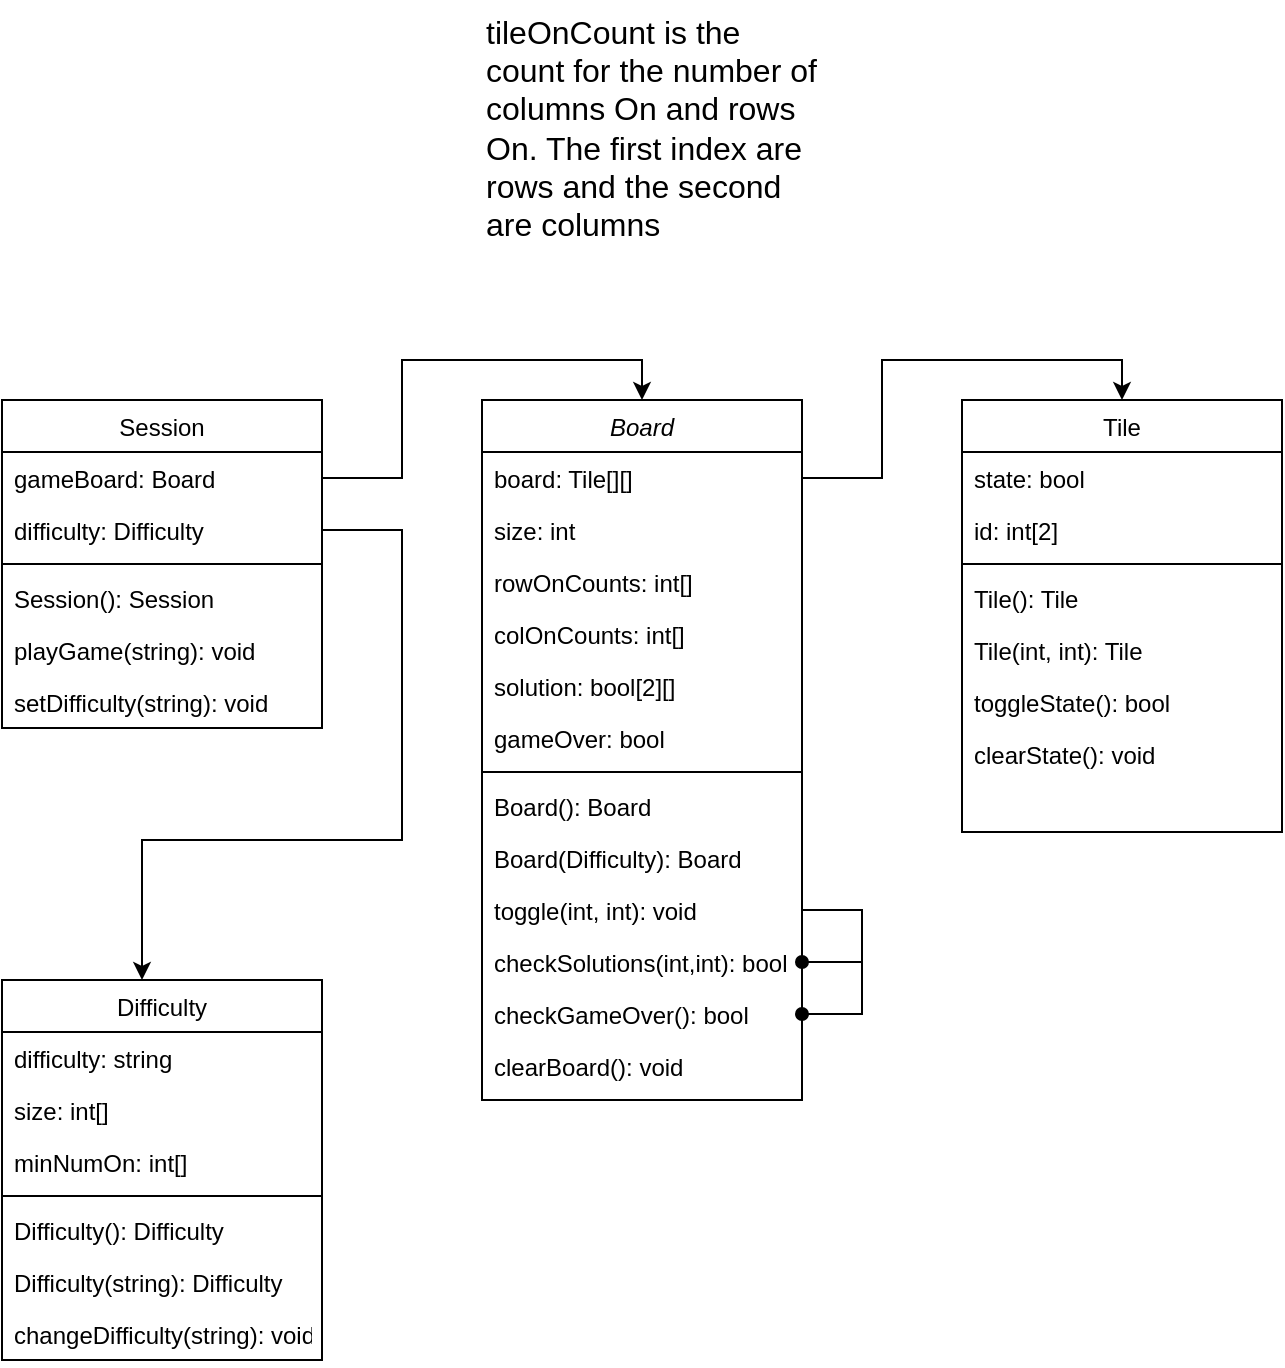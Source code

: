 <mxfile version="15.8.3" type="github" pages="2">
  <diagram id="C5RBs43oDa-KdzZeNtuy" name="Data Schema">
    <mxGraphModel dx="1038" dy="947" grid="1" gridSize="10" guides="1" tooltips="1" connect="1" arrows="1" fold="1" page="0" pageScale="1" pageWidth="827" pageHeight="1169" math="0" shadow="0">
      <root>
        <mxCell id="WIyWlLk6GJQsqaUBKTNV-0" />
        <mxCell id="WIyWlLk6GJQsqaUBKTNV-1" parent="WIyWlLk6GJQsqaUBKTNV-0" />
        <mxCell id="zkfFHV4jXpPFQw0GAbJ--0" value="Board" style="swimlane;fontStyle=2;align=center;verticalAlign=top;childLayout=stackLayout;horizontal=1;startSize=26;horizontalStack=0;resizeParent=1;resizeLast=0;collapsible=1;marginBottom=0;rounded=0;shadow=0;strokeWidth=1;" parent="WIyWlLk6GJQsqaUBKTNV-1" vertex="1">
          <mxGeometry x="240" y="60" width="160" height="350" as="geometry">
            <mxRectangle x="230" y="140" width="160" height="26" as="alternateBounds" />
          </mxGeometry>
        </mxCell>
        <mxCell id="zkfFHV4jXpPFQw0GAbJ--1" value="board: Tile[][]" style="text;align=left;verticalAlign=top;spacingLeft=4;spacingRight=4;overflow=hidden;rotatable=0;points=[[0,0.5],[1,0.5]];portConstraint=eastwest;" parent="zkfFHV4jXpPFQw0GAbJ--0" vertex="1">
          <mxGeometry y="26" width="160" height="26" as="geometry" />
        </mxCell>
        <mxCell id="zkfFHV4jXpPFQw0GAbJ--2" value="size: int" style="text;align=left;verticalAlign=top;spacingLeft=4;spacingRight=4;overflow=hidden;rotatable=0;points=[[0,0.5],[1,0.5]];portConstraint=eastwest;rounded=0;shadow=0;html=0;" parent="zkfFHV4jXpPFQw0GAbJ--0" vertex="1">
          <mxGeometry y="52" width="160" height="26" as="geometry" />
        </mxCell>
        <mxCell id="mDX7WleSQreVxDRpMzUV-10" value="rowOnCounts: int[]" style="text;align=left;verticalAlign=top;spacingLeft=4;spacingRight=4;overflow=hidden;rotatable=0;points=[[0,0.5],[1,0.5]];portConstraint=eastwest;rounded=0;shadow=0;html=0;" parent="zkfFHV4jXpPFQw0GAbJ--0" vertex="1">
          <mxGeometry y="78" width="160" height="26" as="geometry" />
        </mxCell>
        <mxCell id="zkfFHV4jXpPFQw0GAbJ--3" value="colOnCounts: int[]" style="text;align=left;verticalAlign=top;spacingLeft=4;spacingRight=4;overflow=hidden;rotatable=0;points=[[0,0.5],[1,0.5]];portConstraint=eastwest;rounded=0;shadow=0;html=0;" parent="zkfFHV4jXpPFQw0GAbJ--0" vertex="1">
          <mxGeometry y="104" width="160" height="26" as="geometry" />
        </mxCell>
        <mxCell id="mDX7WleSQreVxDRpMzUV-3" value="solution: bool[2][]" style="text;align=left;verticalAlign=top;spacingLeft=4;spacingRight=4;overflow=hidden;rotatable=0;points=[[0,0.5],[1,0.5]];portConstraint=eastwest;rounded=0;shadow=0;html=0;" parent="zkfFHV4jXpPFQw0GAbJ--0" vertex="1">
          <mxGeometry y="130" width="160" height="26" as="geometry" />
        </mxCell>
        <mxCell id="mDX7WleSQreVxDRpMzUV-7" value="gameOver: bool" style="text;align=left;verticalAlign=top;spacingLeft=4;spacingRight=4;overflow=hidden;rotatable=0;points=[[0,0.5],[1,0.5]];portConstraint=eastwest;rounded=0;shadow=0;html=0;" parent="zkfFHV4jXpPFQw0GAbJ--0" vertex="1">
          <mxGeometry y="156" width="160" height="26" as="geometry" />
        </mxCell>
        <mxCell id="zkfFHV4jXpPFQw0GAbJ--4" value="" style="line;html=1;strokeWidth=1;align=left;verticalAlign=middle;spacingTop=-1;spacingLeft=3;spacingRight=3;rotatable=0;labelPosition=right;points=[];portConstraint=eastwest;" parent="zkfFHV4jXpPFQw0GAbJ--0" vertex="1">
          <mxGeometry y="182" width="160" height="8" as="geometry" />
        </mxCell>
        <mxCell id="mDX7WleSQreVxDRpMzUV-26" value="Board(): Board" style="text;align=left;verticalAlign=top;spacingLeft=4;spacingRight=4;overflow=hidden;rotatable=0;points=[[0,0.5],[1,0.5]];portConstraint=eastwest;" parent="zkfFHV4jXpPFQw0GAbJ--0" vertex="1">
          <mxGeometry y="190" width="160" height="26" as="geometry" />
        </mxCell>
        <mxCell id="mDX7WleSQreVxDRpMzUV-23" value="Board(Difficulty): Board" style="text;align=left;verticalAlign=top;spacingLeft=4;spacingRight=4;overflow=hidden;rotatable=0;points=[[0,0.5],[1,0.5]];portConstraint=eastwest;" parent="zkfFHV4jXpPFQw0GAbJ--0" vertex="1">
          <mxGeometry y="216" width="160" height="26" as="geometry" />
        </mxCell>
        <mxCell id="mDX7WleSQreVxDRpMzUV-30" style="edgeStyle=orthogonalEdgeStyle;rounded=0;orthogonalLoop=1;jettySize=auto;html=1;exitX=1;exitY=0.5;exitDx=0;exitDy=0;entryX=1;entryY=0.5;entryDx=0;entryDy=0;fontSize=16;endArrow=oval;endFill=1;" parent="zkfFHV4jXpPFQw0GAbJ--0" source="mDX7WleSQreVxDRpMzUV-8" target="zkfFHV4jXpPFQw0GAbJ--5" edge="1">
          <mxGeometry relative="1" as="geometry">
            <Array as="points">
              <mxPoint x="190" y="255" />
              <mxPoint x="190" y="281" />
            </Array>
          </mxGeometry>
        </mxCell>
        <mxCell id="mDX7WleSQreVxDRpMzUV-32" style="edgeStyle=orthogonalEdgeStyle;rounded=0;orthogonalLoop=1;jettySize=auto;html=1;exitX=1;exitY=0.5;exitDx=0;exitDy=0;entryX=1;entryY=0.5;entryDx=0;entryDy=0;fontSize=16;endArrow=oval;endFill=1;" parent="zkfFHV4jXpPFQw0GAbJ--0" source="mDX7WleSQreVxDRpMzUV-8" target="mDX7WleSQreVxDRpMzUV-6" edge="1">
          <mxGeometry relative="1" as="geometry">
            <Array as="points">
              <mxPoint x="190" y="255" />
              <mxPoint x="190" y="307" />
            </Array>
          </mxGeometry>
        </mxCell>
        <mxCell id="mDX7WleSQreVxDRpMzUV-8" value="toggle(int, int): void" style="text;align=left;verticalAlign=top;spacingLeft=4;spacingRight=4;overflow=hidden;rotatable=0;points=[[0,0.5],[1,0.5]];portConstraint=eastwest;" parent="zkfFHV4jXpPFQw0GAbJ--0" vertex="1">
          <mxGeometry y="242" width="160" height="26" as="geometry" />
        </mxCell>
        <mxCell id="zkfFHV4jXpPFQw0GAbJ--5" value="checkSolutions(int,int): bool" style="text;align=left;verticalAlign=top;spacingLeft=4;spacingRight=4;overflow=hidden;rotatable=0;points=[[0,0.5],[1,0.5]];portConstraint=eastwest;" parent="zkfFHV4jXpPFQw0GAbJ--0" vertex="1">
          <mxGeometry y="268" width="160" height="26" as="geometry" />
        </mxCell>
        <mxCell id="mDX7WleSQreVxDRpMzUV-6" value="checkGameOver(): bool" style="text;align=left;verticalAlign=top;spacingLeft=4;spacingRight=4;overflow=hidden;rotatable=0;points=[[0,0.5],[1,0.5]];portConstraint=eastwest;" parent="zkfFHV4jXpPFQw0GAbJ--0" vertex="1">
          <mxGeometry y="294" width="160" height="26" as="geometry" />
        </mxCell>
        <mxCell id="mDX7WleSQreVxDRpMzUV-11" value="clearBoard(): void" style="text;align=left;verticalAlign=top;spacingLeft=4;spacingRight=4;overflow=hidden;rotatable=0;points=[[0,0.5],[1,0.5]];portConstraint=eastwest;" parent="zkfFHV4jXpPFQw0GAbJ--0" vertex="1">
          <mxGeometry y="320" width="160" height="26" as="geometry" />
        </mxCell>
        <mxCell id="zkfFHV4jXpPFQw0GAbJ--6" value="Session" style="swimlane;fontStyle=0;align=center;verticalAlign=top;childLayout=stackLayout;horizontal=1;startSize=26;horizontalStack=0;resizeParent=1;resizeLast=0;collapsible=1;marginBottom=0;rounded=0;shadow=0;strokeWidth=1;" parent="WIyWlLk6GJQsqaUBKTNV-1" vertex="1">
          <mxGeometry y="60" width="160" height="164" as="geometry">
            <mxRectangle x="130" y="380" width="160" height="26" as="alternateBounds" />
          </mxGeometry>
        </mxCell>
        <mxCell id="zkfFHV4jXpPFQw0GAbJ--7" value="gameBoard: Board" style="text;align=left;verticalAlign=top;spacingLeft=4;spacingRight=4;overflow=hidden;rotatable=0;points=[[0,0.5],[1,0.5]];portConstraint=eastwest;" parent="zkfFHV4jXpPFQw0GAbJ--6" vertex="1">
          <mxGeometry y="26" width="160" height="26" as="geometry" />
        </mxCell>
        <mxCell id="zkfFHV4jXpPFQw0GAbJ--8" value="difficulty: Difficulty" style="text;align=left;verticalAlign=top;spacingLeft=4;spacingRight=4;overflow=hidden;rotatable=0;points=[[0,0.5],[1,0.5]];portConstraint=eastwest;rounded=0;shadow=0;html=0;" parent="zkfFHV4jXpPFQw0GAbJ--6" vertex="1">
          <mxGeometry y="52" width="160" height="26" as="geometry" />
        </mxCell>
        <mxCell id="zkfFHV4jXpPFQw0GAbJ--9" value="" style="line;html=1;strokeWidth=1;align=left;verticalAlign=middle;spacingTop=-1;spacingLeft=3;spacingRight=3;rotatable=0;labelPosition=right;points=[];portConstraint=eastwest;" parent="zkfFHV4jXpPFQw0GAbJ--6" vertex="1">
          <mxGeometry y="78" width="160" height="8" as="geometry" />
        </mxCell>
        <mxCell id="mDX7WleSQreVxDRpMzUV-25" value="Session(): Session" style="text;align=left;verticalAlign=top;spacingLeft=4;spacingRight=4;overflow=hidden;rotatable=0;points=[[0,0.5],[1,0.5]];portConstraint=eastwest;fontStyle=0" parent="zkfFHV4jXpPFQw0GAbJ--6" vertex="1">
          <mxGeometry y="86" width="160" height="26" as="geometry" />
        </mxCell>
        <mxCell id="zkfFHV4jXpPFQw0GAbJ--10" value="playGame(string): void" style="text;align=left;verticalAlign=top;spacingLeft=4;spacingRight=4;overflow=hidden;rotatable=0;points=[[0,0.5],[1,0.5]];portConstraint=eastwest;fontStyle=0" parent="zkfFHV4jXpPFQw0GAbJ--6" vertex="1">
          <mxGeometry y="112" width="160" height="26" as="geometry" />
        </mxCell>
        <mxCell id="mDX7WleSQreVxDRpMzUV-21" value="setDifficulty(string): void" style="text;align=left;verticalAlign=top;spacingLeft=4;spacingRight=4;overflow=hidden;rotatable=0;points=[[0,0.5],[1,0.5]];portConstraint=eastwest;fontStyle=0" parent="zkfFHV4jXpPFQw0GAbJ--6" vertex="1">
          <mxGeometry y="138" width="160" height="26" as="geometry" />
        </mxCell>
        <mxCell id="zkfFHV4jXpPFQw0GAbJ--13" value="Difficulty" style="swimlane;fontStyle=0;align=center;verticalAlign=top;childLayout=stackLayout;horizontal=1;startSize=26;horizontalStack=0;resizeParent=1;resizeLast=0;collapsible=1;marginBottom=0;rounded=0;shadow=0;strokeWidth=1;" parent="WIyWlLk6GJQsqaUBKTNV-1" vertex="1">
          <mxGeometry y="350" width="160" height="190" as="geometry">
            <mxRectangle x="340" y="380" width="170" height="26" as="alternateBounds" />
          </mxGeometry>
        </mxCell>
        <mxCell id="zkfFHV4jXpPFQw0GAbJ--14" value="difficulty: string" style="text;align=left;verticalAlign=top;spacingLeft=4;spacingRight=4;overflow=hidden;rotatable=0;points=[[0,0.5],[1,0.5]];portConstraint=eastwest;" parent="zkfFHV4jXpPFQw0GAbJ--13" vertex="1">
          <mxGeometry y="26" width="160" height="26" as="geometry" />
        </mxCell>
        <mxCell id="mDX7WleSQreVxDRpMzUV-17" value="size: int[]" style="text;align=left;verticalAlign=top;spacingLeft=4;spacingRight=4;overflow=hidden;rotatable=0;points=[[0,0.5],[1,0.5]];portConstraint=eastwest;" parent="zkfFHV4jXpPFQw0GAbJ--13" vertex="1">
          <mxGeometry y="52" width="160" height="26" as="geometry" />
        </mxCell>
        <mxCell id="mDX7WleSQreVxDRpMzUV-20" value="minNumOn: int[]" style="text;align=left;verticalAlign=top;spacingLeft=4;spacingRight=4;overflow=hidden;rotatable=0;points=[[0,0.5],[1,0.5]];portConstraint=eastwest;" parent="zkfFHV4jXpPFQw0GAbJ--13" vertex="1">
          <mxGeometry y="78" width="160" height="26" as="geometry" />
        </mxCell>
        <mxCell id="zkfFHV4jXpPFQw0GAbJ--15" value="" style="line;html=1;strokeWidth=1;align=left;verticalAlign=middle;spacingTop=-1;spacingLeft=3;spacingRight=3;rotatable=0;labelPosition=right;points=[];portConstraint=eastwest;" parent="zkfFHV4jXpPFQw0GAbJ--13" vertex="1">
          <mxGeometry y="104" width="160" height="8" as="geometry" />
        </mxCell>
        <mxCell id="mDX7WleSQreVxDRpMzUV-29" value="Difficulty(): Difficulty" style="text;align=left;verticalAlign=top;spacingLeft=4;spacingRight=4;overflow=hidden;rotatable=0;points=[[0,0.5],[1,0.5]];portConstraint=eastwest;" parent="zkfFHV4jXpPFQw0GAbJ--13" vertex="1">
          <mxGeometry y="112" width="160" height="26" as="geometry" />
        </mxCell>
        <mxCell id="mDX7WleSQreVxDRpMzUV-28" value="Difficulty(string): Difficulty" style="text;align=left;verticalAlign=top;spacingLeft=4;spacingRight=4;overflow=hidden;rotatable=0;points=[[0,0.5],[1,0.5]];portConstraint=eastwest;" parent="zkfFHV4jXpPFQw0GAbJ--13" vertex="1">
          <mxGeometry y="138" width="160" height="26" as="geometry" />
        </mxCell>
        <mxCell id="mDX7WleSQreVxDRpMzUV-18" value="changeDifficulty(string): void" style="text;align=left;verticalAlign=top;spacingLeft=4;spacingRight=4;overflow=hidden;rotatable=0;points=[[0,0.5],[1,0.5]];portConstraint=eastwest;" parent="zkfFHV4jXpPFQw0GAbJ--13" vertex="1">
          <mxGeometry y="164" width="160" height="26" as="geometry" />
        </mxCell>
        <mxCell id="zkfFHV4jXpPFQw0GAbJ--17" value="Tile" style="swimlane;fontStyle=0;align=center;verticalAlign=top;childLayout=stackLayout;horizontal=1;startSize=26;horizontalStack=0;resizeParent=1;resizeLast=0;collapsible=1;marginBottom=0;rounded=0;shadow=0;strokeWidth=1;" parent="WIyWlLk6GJQsqaUBKTNV-1" vertex="1">
          <mxGeometry x="480" y="60" width="160" height="216" as="geometry">
            <mxRectangle x="550" y="140" width="160" height="26" as="alternateBounds" />
          </mxGeometry>
        </mxCell>
        <mxCell id="zkfFHV4jXpPFQw0GAbJ--19" value="state: bool" style="text;align=left;verticalAlign=top;spacingLeft=4;spacingRight=4;overflow=hidden;rotatable=0;points=[[0,0.5],[1,0.5]];portConstraint=eastwest;rounded=0;shadow=0;html=0;" parent="zkfFHV4jXpPFQw0GAbJ--17" vertex="1">
          <mxGeometry y="26" width="160" height="26" as="geometry" />
        </mxCell>
        <mxCell id="mDX7WleSQreVxDRpMzUV-4" value="id: int[2]" style="text;align=left;verticalAlign=top;spacingLeft=4;spacingRight=4;overflow=hidden;rotatable=0;points=[[0,0.5],[1,0.5]];portConstraint=eastwest;rounded=0;shadow=0;html=0;" parent="zkfFHV4jXpPFQw0GAbJ--17" vertex="1">
          <mxGeometry y="52" width="160" height="26" as="geometry" />
        </mxCell>
        <mxCell id="zkfFHV4jXpPFQw0GAbJ--23" value="" style="line;html=1;strokeWidth=1;align=left;verticalAlign=middle;spacingTop=-1;spacingLeft=3;spacingRight=3;rotatable=0;labelPosition=right;points=[];portConstraint=eastwest;" parent="zkfFHV4jXpPFQw0GAbJ--17" vertex="1">
          <mxGeometry y="78" width="160" height="8" as="geometry" />
        </mxCell>
        <mxCell id="mDX7WleSQreVxDRpMzUV-27" value="Tile(): Tile" style="text;align=left;verticalAlign=top;spacingLeft=4;spacingRight=4;overflow=hidden;rotatable=0;points=[[0,0.5],[1,0.5]];portConstraint=eastwest;" parent="zkfFHV4jXpPFQw0GAbJ--17" vertex="1">
          <mxGeometry y="86" width="160" height="26" as="geometry" />
        </mxCell>
        <mxCell id="mDX7WleSQreVxDRpMzUV-24" value="Tile(int, int): Tile" style="text;align=left;verticalAlign=top;spacingLeft=4;spacingRight=4;overflow=hidden;rotatable=0;points=[[0,0.5],[1,0.5]];portConstraint=eastwest;" parent="zkfFHV4jXpPFQw0GAbJ--17" vertex="1">
          <mxGeometry y="112" width="160" height="26" as="geometry" />
        </mxCell>
        <mxCell id="mDX7WleSQreVxDRpMzUV-12" value="toggleState(): bool" style="text;align=left;verticalAlign=top;spacingLeft=4;spacingRight=4;overflow=hidden;rotatable=0;points=[[0,0.5],[1,0.5]];portConstraint=eastwest;" parent="zkfFHV4jXpPFQw0GAbJ--17" vertex="1">
          <mxGeometry y="138" width="160" height="26" as="geometry" />
        </mxCell>
        <mxCell id="zkfFHV4jXpPFQw0GAbJ--25" value="clearState(): void" style="text;align=left;verticalAlign=top;spacingLeft=4;spacingRight=4;overflow=hidden;rotatable=0;points=[[0,0.5],[1,0.5]];portConstraint=eastwest;" parent="zkfFHV4jXpPFQw0GAbJ--17" vertex="1">
          <mxGeometry y="164" width="160" height="26" as="geometry" />
        </mxCell>
        <mxCell id="mDX7WleSQreVxDRpMzUV-2" style="edgeStyle=orthogonalEdgeStyle;rounded=0;orthogonalLoop=1;jettySize=auto;html=1;exitX=1;exitY=0.5;exitDx=0;exitDy=0;entryX=0.5;entryY=0;entryDx=0;entryDy=0;" parent="WIyWlLk6GJQsqaUBKTNV-1" source="zkfFHV4jXpPFQw0GAbJ--1" target="zkfFHV4jXpPFQw0GAbJ--17" edge="1">
          <mxGeometry relative="1" as="geometry" />
        </mxCell>
        <mxCell id="mDX7WleSQreVxDRpMzUV-5" value="tileOnCount is the count for the number of columns On and rows On. The first index are rows and the second are columns" style="text;html=1;strokeColor=none;fillColor=none;align=left;verticalAlign=top;whiteSpace=wrap;rounded=0;horizontal=1;fontSize=16;labelPosition=center;verticalLabelPosition=middle;" parent="WIyWlLk6GJQsqaUBKTNV-1" vertex="1">
          <mxGeometry x="240" y="-140" width="170" height="130" as="geometry" />
        </mxCell>
        <mxCell id="mDX7WleSQreVxDRpMzUV-15" style="edgeStyle=orthogonalEdgeStyle;rounded=0;orthogonalLoop=1;jettySize=auto;html=1;exitX=1;exitY=0.5;exitDx=0;exitDy=0;entryX=0.5;entryY=0;entryDx=0;entryDy=0;fontSize=16;" parent="WIyWlLk6GJQsqaUBKTNV-1" source="zkfFHV4jXpPFQw0GAbJ--7" target="zkfFHV4jXpPFQw0GAbJ--0" edge="1">
          <mxGeometry relative="1" as="geometry" />
        </mxCell>
        <mxCell id="mDX7WleSQreVxDRpMzUV-22" style="edgeStyle=orthogonalEdgeStyle;rounded=0;orthogonalLoop=1;jettySize=auto;html=1;exitX=1;exitY=0.5;exitDx=0;exitDy=0;fontSize=16;" parent="WIyWlLk6GJQsqaUBKTNV-1" source="zkfFHV4jXpPFQw0GAbJ--8" target="zkfFHV4jXpPFQw0GAbJ--13" edge="1">
          <mxGeometry relative="1" as="geometry">
            <Array as="points">
              <mxPoint x="200" y="125" />
              <mxPoint x="200" y="280" />
              <mxPoint x="70" y="280" />
            </Array>
          </mxGeometry>
        </mxCell>
      </root>
    </mxGraphModel>
  </diagram>
  <diagram id="yncVTW1MKbGjutL9duhf" name="UML">
    <mxGraphModel dx="3982" dy="1494" grid="1" gridSize="10" guides="1" tooltips="1" connect="1" arrows="1" fold="1" page="0" pageScale="1" pageWidth="827" pageHeight="1169" math="0" shadow="0">
      <root>
        <mxCell id="5_suyfzU6pBmrkQr_YIo-0" />
        <mxCell id="5_suyfzU6pBmrkQr_YIo-1" parent="5_suyfzU6pBmrkQr_YIo-0" />
        <mxCell id="5_suyfzU6pBmrkQr_YIo-49" style="edgeStyle=orthogonalEdgeStyle;rounded=0;orthogonalLoop=1;jettySize=auto;html=1;exitX=0.5;exitY=1;exitDx=0;exitDy=0;entryX=0.5;entryY=0;entryDx=0;entryDy=0;endArrow=diamond;endFill=1;strokeWidth=1;endSize=16;" edge="1" parent="5_suyfzU6pBmrkQr_YIo-1" source="5_suyfzU6pBmrkQr_YIo-2" target="5_suyfzU6pBmrkQr_YIo-9">
          <mxGeometry relative="1" as="geometry" />
        </mxCell>
        <mxCell id="5_suyfzU6pBmrkQr_YIo-52" value="9..36" style="edgeLabel;html=1;align=center;verticalAlign=middle;resizable=0;points=[];" vertex="1" connectable="0" parent="5_suyfzU6pBmrkQr_YIo-49">
          <mxGeometry x="-0.836" y="1" relative="1" as="geometry">
            <mxPoint x="14" as="offset" />
          </mxGeometry>
        </mxCell>
        <mxCell id="5_suyfzU6pBmrkQr_YIo-2" value="Tile" style="swimlane;fontStyle=1;align=center;verticalAlign=top;childLayout=stackLayout;horizontal=1;startSize=26;horizontalStack=0;resizeParent=1;resizeParentMax=0;resizeLast=0;collapsible=1;marginBottom=0;" vertex="1" parent="5_suyfzU6pBmrkQr_YIo-1">
          <mxGeometry x="100" y="20" width="160" height="190" as="geometry">
            <mxRectangle x="100" y="20" width="50" height="26" as="alternateBounds" />
          </mxGeometry>
        </mxCell>
        <mxCell id="5_suyfzU6pBmrkQr_YIo-3" value="- enabled: bool" style="text;strokeColor=none;fillColor=none;align=left;verticalAlign=top;spacingLeft=4;spacingRight=4;overflow=hidden;rotatable=0;points=[[0,0.5],[1,0.5]];portConstraint=eastwest;" vertex="1" parent="5_suyfzU6pBmrkQr_YIo-2">
          <mxGeometry y="26" width="160" height="26" as="geometry" />
        </mxCell>
        <mxCell id="5_suyfzU6pBmrkQr_YIo-4" value="" style="line;strokeWidth=1;fillColor=none;align=left;verticalAlign=middle;spacingTop=-1;spacingLeft=3;spacingRight=3;rotatable=0;labelPosition=right;points=[];portConstraint=eastwest;" vertex="1" parent="5_suyfzU6pBmrkQr_YIo-2">
          <mxGeometry y="52" width="160" height="8" as="geometry" />
        </mxCell>
        <mxCell id="5_suyfzU6pBmrkQr_YIo-40" value="+Tile()" style="text;strokeColor=none;fillColor=none;align=left;verticalAlign=top;spacingLeft=4;spacingRight=4;overflow=hidden;rotatable=0;points=[[0,0.5],[1,0.5]];portConstraint=eastwest;" vertex="1" parent="5_suyfzU6pBmrkQr_YIo-2">
          <mxGeometry y="60" width="160" height="26" as="geometry" />
        </mxCell>
        <mxCell id="5_suyfzU6pBmrkQr_YIo-41" value="+Tile(bool)" style="text;strokeColor=none;fillColor=none;align=left;verticalAlign=top;spacingLeft=4;spacingRight=4;overflow=hidden;rotatable=0;points=[[0,0.5],[1,0.5]];portConstraint=eastwest;" vertex="1" parent="5_suyfzU6pBmrkQr_YIo-2">
          <mxGeometry y="86" width="160" height="26" as="geometry" />
        </mxCell>
        <mxCell id="5_suyfzU6pBmrkQr_YIo-5" value="+ enabled(): bool" style="text;strokeColor=none;fillColor=none;align=left;verticalAlign=top;spacingLeft=4;spacingRight=4;overflow=hidden;rotatable=0;points=[[0,0.5],[1,0.5]];portConstraint=eastwest;" vertex="1" parent="5_suyfzU6pBmrkQr_YIo-2">
          <mxGeometry y="112" width="160" height="26" as="geometry" />
        </mxCell>
        <mxCell id="5_suyfzU6pBmrkQr_YIo-7" value="+ toggle(): bool" style="text;strokeColor=none;fillColor=none;align=left;verticalAlign=top;spacingLeft=4;spacingRight=4;overflow=hidden;rotatable=0;points=[[0,0.5],[1,0.5]];portConstraint=eastwest;" vertex="1" parent="5_suyfzU6pBmrkQr_YIo-2">
          <mxGeometry y="138" width="160" height="26" as="geometry" />
        </mxCell>
        <mxCell id="5_suyfzU6pBmrkQr_YIo-8" value="+ toString(): string" style="text;strokeColor=none;fillColor=none;align=left;verticalAlign=top;spacingLeft=4;spacingRight=4;overflow=hidden;rotatable=0;points=[[0,0.5],[1,0.5]];portConstraint=eastwest;" vertex="1" parent="5_suyfzU6pBmrkQr_YIo-2">
          <mxGeometry y="164" width="160" height="26" as="geometry" />
        </mxCell>
        <mxCell id="5_suyfzU6pBmrkQr_YIo-9" value="Gameboard" style="swimlane;fontStyle=1;align=center;verticalAlign=top;childLayout=stackLayout;horizontal=1;startSize=26;horizontalStack=0;resizeParent=1;resizeParentMax=0;resizeLast=0;collapsible=1;marginBottom=0;" vertex="1" parent="5_suyfzU6pBmrkQr_YIo-1">
          <mxGeometry x="100" y="280" width="230" height="580" as="geometry">
            <mxRectangle x="100" y="280" width="100" height="26" as="alternateBounds" />
          </mxGeometry>
        </mxCell>
        <mxCell id="5_suyfzU6pBmrkQr_YIo-10" value="- solutions: int[,]" style="text;strokeColor=none;fillColor=none;align=left;verticalAlign=top;spacingLeft=4;spacingRight=4;overflow=hidden;rotatable=0;points=[[0,0.5],[1,0.5]];portConstraint=eastwest;" vertex="1" parent="5_suyfzU6pBmrkQr_YIo-9">
          <mxGeometry y="26" width="230" height="26" as="geometry" />
        </mxCell>
        <mxCell id="5_suyfzU6pBmrkQr_YIo-13" value="- gameboard: Tile[,]" style="text;strokeColor=none;fillColor=none;align=left;verticalAlign=top;spacingLeft=4;spacingRight=4;overflow=hidden;rotatable=0;points=[[0,0.5],[1,0.5]];portConstraint=eastwest;" vertex="1" parent="5_suyfzU6pBmrkQr_YIo-9">
          <mxGeometry y="52" width="230" height="26" as="geometry" />
        </mxCell>
        <mxCell id="5_suyfzU6pBmrkQr_YIo-14" value="- solutionBoard: Tile[,]" style="text;strokeColor=none;fillColor=none;align=left;verticalAlign=top;spacingLeft=4;spacingRight=4;overflow=hidden;rotatable=0;points=[[0,0.5],[1,0.5]];portConstraint=eastwest;" vertex="1" parent="5_suyfzU6pBmrkQr_YIo-9">
          <mxGeometry y="78" width="230" height="26" as="geometry" />
        </mxCell>
        <mxCell id="5_suyfzU6pBmrkQr_YIo-15" value="- rowTileEnabledCount: List&lt;int&gt;" style="text;strokeColor=none;fillColor=none;align=left;verticalAlign=top;spacingLeft=4;spacingRight=4;overflow=hidden;rotatable=0;points=[[0,0.5],[1,0.5]];portConstraint=eastwest;" vertex="1" parent="5_suyfzU6pBmrkQr_YIo-9">
          <mxGeometry y="104" width="230" height="26" as="geometry" />
        </mxCell>
        <mxCell id="5_suyfzU6pBmrkQr_YIo-16" value="- colTileEnabledCount: List&lt;int&gt;" style="text;strokeColor=none;fillColor=none;align=left;verticalAlign=top;spacingLeft=4;spacingRight=4;overflow=hidden;rotatable=0;points=[[0,0.5],[1,0.5]];portConstraint=eastwest;" vertex="1" parent="5_suyfzU6pBmrkQr_YIo-9">
          <mxGeometry y="130" width="230" height="26" as="geometry" />
        </mxCell>
        <mxCell id="5_suyfzU6pBmrkQr_YIo-17" value="- currDifficulty: Difficulty" style="text;strokeColor=none;fillColor=none;align=left;verticalAlign=top;spacingLeft=4;spacingRight=4;overflow=hidden;rotatable=0;points=[[0,0.5],[1,0.5]];portConstraint=eastwest;" vertex="1" parent="5_suyfzU6pBmrkQr_YIo-9">
          <mxGeometry y="156" width="230" height="26" as="geometry" />
        </mxCell>
        <mxCell id="5_suyfzU6pBmrkQr_YIo-11" value="" style="line;strokeWidth=1;fillColor=none;align=left;verticalAlign=middle;spacingTop=-1;spacingLeft=3;spacingRight=3;rotatable=0;labelPosition=right;points=[];portConstraint=eastwest;" vertex="1" parent="5_suyfzU6pBmrkQr_YIo-9">
          <mxGeometry y="182" width="230" height="8" as="geometry" />
        </mxCell>
        <mxCell id="5_suyfzU6pBmrkQr_YIo-42" value="+ gameboard()" style="text;strokeColor=none;fillColor=none;align=left;verticalAlign=top;spacingLeft=4;spacingRight=4;overflow=hidden;rotatable=0;points=[[0,0.5],[1,0.5]];portConstraint=eastwest;" vertex="1" parent="5_suyfzU6pBmrkQr_YIo-9">
          <mxGeometry y="190" width="230" height="26" as="geometry" />
        </mxCell>
        <mxCell id="5_suyfzU6pBmrkQr_YIo-43" value="+ gameboard(Difficulty)" style="text;strokeColor=none;fillColor=none;align=left;verticalAlign=top;spacingLeft=4;spacingRight=4;overflow=hidden;rotatable=0;points=[[0,0.5],[1,0.5]];portConstraint=eastwest;" vertex="1" parent="5_suyfzU6pBmrkQr_YIo-9">
          <mxGeometry y="216" width="230" height="26" as="geometry" />
        </mxCell>
        <mxCell id="5_suyfzU6pBmrkQr_YIo-12" value="+ size(): int" style="text;strokeColor=none;fillColor=none;align=left;verticalAlign=top;spacingLeft=4;spacingRight=4;overflow=hidden;rotatable=0;points=[[0,0.5],[1,0.5]];portConstraint=eastwest;" vertex="1" parent="5_suyfzU6pBmrkQr_YIo-9">
          <mxGeometry y="242" width="230" height="26" as="geometry" />
        </mxCell>
        <mxCell id="5_suyfzU6pBmrkQr_YIo-18" value="+ clearBoard()" style="text;strokeColor=none;fillColor=none;align=left;verticalAlign=top;spacingLeft=4;spacingRight=4;overflow=hidden;rotatable=0;points=[[0,0.5],[1,0.5]];portConstraint=eastwest;" vertex="1" parent="5_suyfzU6pBmrkQr_YIo-9">
          <mxGeometry y="268" width="230" height="26" as="geometry" />
        </mxCell>
        <mxCell id="5_suyfzU6pBmrkQr_YIo-19" value="+ checkSolution(): bool" style="text;strokeColor=none;fillColor=none;align=left;verticalAlign=top;spacingLeft=4;spacingRight=4;overflow=hidden;rotatable=0;points=[[0,0.5],[1,0.5]];portConstraint=eastwest;" vertex="1" parent="5_suyfzU6pBmrkQr_YIo-9">
          <mxGeometry y="294" width="230" height="26" as="geometry" />
        </mxCell>
        <mxCell id="5_suyfzU6pBmrkQr_YIo-20" value="+ createBoard(): Tile[,]" style="text;strokeColor=none;fillColor=none;align=left;verticalAlign=top;spacingLeft=4;spacingRight=4;overflow=hidden;rotatable=0;points=[[0,0.5],[1,0.5]];portConstraint=eastwest;" vertex="1" parent="5_suyfzU6pBmrkQr_YIo-9">
          <mxGeometry y="320" width="230" height="26" as="geometry" />
        </mxCell>
        <mxCell id="5_suyfzU6pBmrkQr_YIo-21" value="+ generateSolution()" style="text;strokeColor=none;fillColor=none;align=left;verticalAlign=top;spacingLeft=4;spacingRight=4;overflow=hidden;rotatable=0;points=[[0,0.5],[1,0.5]];portConstraint=eastwest;" vertex="1" parent="5_suyfzU6pBmrkQr_YIo-9">
          <mxGeometry y="346" width="230" height="26" as="geometry" />
        </mxCell>
        <mxCell id="5_suyfzU6pBmrkQr_YIo-22" value="+ printSolution()" style="text;strokeColor=none;fillColor=none;align=left;verticalAlign=top;spacingLeft=4;spacingRight=4;overflow=hidden;rotatable=0;points=[[0,0.5],[1,0.5]];portConstraint=eastwest;" vertex="1" parent="5_suyfzU6pBmrkQr_YIo-9">
          <mxGeometry y="372" width="230" height="26" as="geometry" />
        </mxCell>
        <mxCell id="5_suyfzU6pBmrkQr_YIo-23" value="+ toggle(Tile)" style="text;strokeColor=none;fillColor=none;align=left;verticalAlign=top;spacingLeft=4;spacingRight=4;overflow=hidden;rotatable=0;points=[[0,0.5],[1,0.5]];portConstraint=eastwest;" vertex="1" parent="5_suyfzU6pBmrkQr_YIo-9">
          <mxGeometry y="398" width="230" height="26" as="geometry" />
        </mxCell>
        <mxCell id="5_suyfzU6pBmrkQr_YIo-24" value="- checkColSolution(): bool" style="text;strokeColor=none;fillColor=none;align=left;verticalAlign=top;spacingLeft=4;spacingRight=4;overflow=hidden;rotatable=0;points=[[0,0.5],[1,0.5]];portConstraint=eastwest;" vertex="1" parent="5_suyfzU6pBmrkQr_YIo-9">
          <mxGeometry y="424" width="230" height="26" as="geometry" />
        </mxCell>
        <mxCell id="5_suyfzU6pBmrkQr_YIo-25" value="- checkRowSolution(): bool" style="text;strokeColor=none;fillColor=none;align=left;verticalAlign=top;spacingLeft=4;spacingRight=4;overflow=hidden;rotatable=0;points=[[0,0.5],[1,0.5]];portConstraint=eastwest;" vertex="1" parent="5_suyfzU6pBmrkQr_YIo-9">
          <mxGeometry y="450" width="230" height="26" as="geometry" />
        </mxCell>
        <mxCell id="5_suyfzU6pBmrkQr_YIo-26" value="- computeColEnabledCount()" style="text;strokeColor=none;fillColor=none;align=left;verticalAlign=top;spacingLeft=4;spacingRight=4;overflow=hidden;rotatable=0;points=[[0,0.5],[1,0.5]];portConstraint=eastwest;" vertex="1" parent="5_suyfzU6pBmrkQr_YIo-9">
          <mxGeometry y="476" width="230" height="26" as="geometry" />
        </mxCell>
        <mxCell id="5_suyfzU6pBmrkQr_YIo-27" value="- computeRowEnabledCount()" style="text;strokeColor=none;fillColor=none;align=left;verticalAlign=top;spacingLeft=4;spacingRight=4;overflow=hidden;rotatable=0;points=[[0,0.5],[1,0.5]];portConstraint=eastwest;" vertex="1" parent="5_suyfzU6pBmrkQr_YIo-9">
          <mxGeometry y="502" width="230" height="26" as="geometry" />
        </mxCell>
        <mxCell id="5_suyfzU6pBmrkQr_YIo-28" value="- computeEnabledCounts()" style="text;strokeColor=none;fillColor=none;align=left;verticalAlign=top;spacingLeft=4;spacingRight=4;overflow=hidden;rotatable=0;points=[[0,0.5],[1,0.5]];portConstraint=eastwest;" vertex="1" parent="5_suyfzU6pBmrkQr_YIo-9">
          <mxGeometry y="528" width="230" height="26" as="geometry" />
        </mxCell>
        <mxCell id="5_suyfzU6pBmrkQr_YIo-29" value="- enableSolutionTileRows()" style="text;strokeColor=none;fillColor=none;align=left;verticalAlign=top;spacingLeft=4;spacingRight=4;overflow=hidden;rotatable=0;points=[[0,0.5],[1,0.5]];portConstraint=eastwest;" vertex="1" parent="5_suyfzU6pBmrkQr_YIo-9">
          <mxGeometry y="554" width="230" height="26" as="geometry" />
        </mxCell>
        <mxCell id="5_suyfzU6pBmrkQr_YIo-50" style="edgeStyle=orthogonalEdgeStyle;rounded=0;orthogonalLoop=1;jettySize=auto;html=1;exitX=0;exitY=0.5;exitDx=0;exitDy=0;endArrow=diamond;endFill=1;endSize=16;strokeWidth=1;" edge="1" parent="5_suyfzU6pBmrkQr_YIo-1" source="5_suyfzU6pBmrkQr_YIo-30" target="5_suyfzU6pBmrkQr_YIo-9">
          <mxGeometry relative="1" as="geometry" />
        </mxCell>
        <mxCell id="5_suyfzU6pBmrkQr_YIo-54" value="1" style="edgeLabel;html=1;align=center;verticalAlign=middle;resizable=0;points=[];" vertex="1" connectable="0" parent="5_suyfzU6pBmrkQr_YIo-50">
          <mxGeometry x="-0.65" y="-3" relative="1" as="geometry">
            <mxPoint x="38" y="-10" as="offset" />
          </mxGeometry>
        </mxCell>
        <mxCell id="5_suyfzU6pBmrkQr_YIo-55" value="hasA" style="edgeLabel;html=1;align=center;verticalAlign=middle;resizable=0;points=[];" vertex="1" connectable="0" parent="5_suyfzU6pBmrkQr_YIo-50">
          <mxGeometry x="-0.207" y="-3" relative="1" as="geometry">
            <mxPoint x="-4" y="-10" as="offset" />
          </mxGeometry>
        </mxCell>
        <mxCell id="5_suyfzU6pBmrkQr_YIo-30" value="Difficulty" style="swimlane;fontStyle=1;align=center;verticalAlign=top;childLayout=stackLayout;horizontal=1;startSize=26;horizontalStack=0;resizeParent=1;resizeParentMax=0;resizeLast=0;collapsible=1;marginBottom=0;" vertex="1" parent="5_suyfzU6pBmrkQr_YIo-1">
          <mxGeometry x="440" y="280" width="160" height="242" as="geometry">
            <mxRectangle x="440" y="280" width="80" height="26" as="alternateBounds" />
          </mxGeometry>
        </mxCell>
        <mxCell id="5_suyfzU6pBmrkQr_YIo-31" value="- boardSize: int" style="text;strokeColor=none;fillColor=none;align=left;verticalAlign=top;spacingLeft=4;spacingRight=4;overflow=hidden;rotatable=0;points=[[0,0.5],[1,0.5]];portConstraint=eastwest;" vertex="1" parent="5_suyfzU6pBmrkQr_YIo-30">
          <mxGeometry y="26" width="160" height="26" as="geometry" />
        </mxCell>
        <mxCell id="5_suyfzU6pBmrkQr_YIo-34" value="- currDifficulty: Difficulties" style="text;strokeColor=none;fillColor=none;align=left;verticalAlign=top;spacingLeft=4;spacingRight=4;overflow=hidden;rotatable=0;points=[[0,0.5],[1,0.5]];portConstraint=eastwest;" vertex="1" parent="5_suyfzU6pBmrkQr_YIo-30">
          <mxGeometry y="52" width="160" height="26" as="geometry" />
        </mxCell>
        <mxCell id="5_suyfzU6pBmrkQr_YIo-32" value="" style="line;strokeWidth=1;fillColor=none;align=left;verticalAlign=middle;spacingTop=-1;spacingLeft=3;spacingRight=3;rotatable=0;labelPosition=right;points=[];portConstraint=eastwest;" vertex="1" parent="5_suyfzU6pBmrkQr_YIo-30">
          <mxGeometry y="78" width="160" height="8" as="geometry" />
        </mxCell>
        <mxCell id="5_suyfzU6pBmrkQr_YIo-38" value="+ difficulty()" style="text;strokeColor=none;fillColor=none;align=left;verticalAlign=top;spacingLeft=4;spacingRight=4;overflow=hidden;rotatable=0;points=[[0,0.5],[1,0.5]];portConstraint=eastwest;" vertex="1" parent="5_suyfzU6pBmrkQr_YIo-30">
          <mxGeometry y="86" width="160" height="26" as="geometry" />
        </mxCell>
        <mxCell id="5_suyfzU6pBmrkQr_YIo-39" value="+ difficulty(Difficulties)" style="text;strokeColor=none;fillColor=none;align=left;verticalAlign=top;spacingLeft=4;spacingRight=4;overflow=hidden;rotatable=0;points=[[0,0.5],[1,0.5]];portConstraint=eastwest;" vertex="1" parent="5_suyfzU6pBmrkQr_YIo-30">
          <mxGeometry y="112" width="160" height="26" as="geometry" />
        </mxCell>
        <mxCell id="5_suyfzU6pBmrkQr_YIo-33" value="+ boardSize(): int" style="text;strokeColor=none;fillColor=none;align=left;verticalAlign=top;spacingLeft=4;spacingRight=4;overflow=hidden;rotatable=0;points=[[0,0.5],[1,0.5]];portConstraint=eastwest;" vertex="1" parent="5_suyfzU6pBmrkQr_YIo-30">
          <mxGeometry y="138" width="160" height="26" as="geometry" />
        </mxCell>
        <mxCell id="5_suyfzU6pBmrkQr_YIo-35" value="+ currDifficulty(): Difficulties" style="text;strokeColor=none;fillColor=none;align=left;verticalAlign=top;spacingLeft=4;spacingRight=4;overflow=hidden;rotatable=0;points=[[0,0.5],[1,0.5]];portConstraint=eastwest;" vertex="1" parent="5_suyfzU6pBmrkQr_YIo-30">
          <mxGeometry y="164" width="160" height="26" as="geometry" />
        </mxCell>
        <mxCell id="5_suyfzU6pBmrkQr_YIo-36" value="+ toString(): string" style="text;strokeColor=none;fillColor=none;align=left;verticalAlign=top;spacingLeft=4;spacingRight=4;overflow=hidden;rotatable=0;points=[[0,0.5],[1,0.5]];portConstraint=eastwest;" vertex="1" parent="5_suyfzU6pBmrkQr_YIo-30">
          <mxGeometry y="190" width="160" height="26" as="geometry" />
        </mxCell>
        <mxCell id="5_suyfzU6pBmrkQr_YIo-37" value="- setupDifficulty()" style="text;strokeColor=none;fillColor=none;align=left;verticalAlign=top;spacingLeft=4;spacingRight=4;overflow=hidden;rotatable=0;points=[[0,0.5],[1,0.5]];portConstraint=eastwest;" vertex="1" parent="5_suyfzU6pBmrkQr_YIo-30">
          <mxGeometry y="216" width="160" height="26" as="geometry" />
        </mxCell>
        <mxCell id="5_suyfzU6pBmrkQr_YIo-51" style="edgeStyle=orthogonalEdgeStyle;rounded=0;orthogonalLoop=1;jettySize=auto;html=1;exitX=0;exitY=0.5;exitDx=0;exitDy=0;entryX=1;entryY=0.5;entryDx=0;entryDy=0;endArrow=diamond;endFill=1;endSize=16;strokeWidth=1;" edge="1" parent="5_suyfzU6pBmrkQr_YIo-1" source="5_suyfzU6pBmrkQr_YIo-44" target="5_suyfzU6pBmrkQr_YIo-30">
          <mxGeometry relative="1" as="geometry" />
        </mxCell>
        <mxCell id="5_suyfzU6pBmrkQr_YIo-44" value="&lt;&lt;enumerator&gt;&gt;&#xa;Difficulties" style="swimlane;fontStyle=1;align=center;verticalAlign=top;childLayout=stackLayout;horizontal=1;startSize=40;horizontalStack=0;resizeParent=1;resizeParentMax=0;resizeLast=0;collapsible=1;marginBottom=0;" vertex="1" parent="5_suyfzU6pBmrkQr_YIo-1">
          <mxGeometry x="660" y="273" width="160" height="118" as="geometry">
            <mxRectangle x="660" y="273" width="130" height="40" as="alternateBounds" />
          </mxGeometry>
        </mxCell>
        <mxCell id="5_suyfzU6pBmrkQr_YIo-45" value="+ EASY: 0" style="text;strokeColor=none;fillColor=none;align=left;verticalAlign=top;spacingLeft=4;spacingRight=4;overflow=hidden;rotatable=0;points=[[0,0.5],[1,0.5]];portConstraint=eastwest;" vertex="1" parent="5_suyfzU6pBmrkQr_YIo-44">
          <mxGeometry y="40" width="160" height="26" as="geometry" />
        </mxCell>
        <mxCell id="5_suyfzU6pBmrkQr_YIo-47" value="+ MEDIUM: 1" style="text;strokeColor=none;fillColor=none;align=left;verticalAlign=top;spacingLeft=4;spacingRight=4;overflow=hidden;rotatable=0;points=[[0,0.5],[1,0.5]];portConstraint=eastwest;" vertex="1" parent="5_suyfzU6pBmrkQr_YIo-44">
          <mxGeometry y="66" width="160" height="26" as="geometry" />
        </mxCell>
        <mxCell id="5_suyfzU6pBmrkQr_YIo-48" value="+ HARD: 2" style="text;strokeColor=none;fillColor=none;align=left;verticalAlign=top;spacingLeft=4;spacingRight=4;overflow=hidden;rotatable=0;points=[[0,0.5],[1,0.5]];portConstraint=eastwest;" vertex="1" parent="5_suyfzU6pBmrkQr_YIo-44">
          <mxGeometry y="92" width="160" height="26" as="geometry" />
        </mxCell>
        <mxCell id="5_suyfzU6pBmrkQr_YIo-56" value="&lt;&lt;monobehaviour&gt;&gt;&#xa;GameboardObject" style="swimlane;fontStyle=1;align=center;verticalAlign=top;childLayout=stackLayout;horizontal=1;startSize=40;horizontalStack=0;resizeParent=1;resizeParentMax=0;resizeLast=0;collapsible=1;marginBottom=0;" vertex="1" parent="5_suyfzU6pBmrkQr_YIo-1">
          <mxGeometry x="-270" y="530" width="190" height="230" as="geometry">
            <mxRectangle x="-260" y="550" width="150" height="40" as="alternateBounds" />
          </mxGeometry>
        </mxCell>
        <mxCell id="5_suyfzU6pBmrkQr_YIo-57" value="- gameboard: Gameboard" style="text;strokeColor=none;fillColor=none;align=left;verticalAlign=top;spacingLeft=4;spacingRight=4;overflow=hidden;rotatable=0;points=[[0,0.5],[1,0.5]];portConstraint=eastwest;" vertex="1" parent="5_suyfzU6pBmrkQr_YIo-56">
          <mxGeometry y="40" width="190" height="26" as="geometry" />
        </mxCell>
        <mxCell id="5_suyfzU6pBmrkQr_YIo-60" value="+ tilePrefab: GameObject" style="text;strokeColor=none;fillColor=none;align=left;verticalAlign=top;spacingLeft=4;spacingRight=4;overflow=hidden;rotatable=0;points=[[0,0.5],[1,0.5]];portConstraint=eastwest;" vertex="1" parent="5_suyfzU6pBmrkQr_YIo-56">
          <mxGeometry y="66" width="190" height="26" as="geometry" />
        </mxCell>
        <mxCell id="5_suyfzU6pBmrkQr_YIo-61" value="+ gameboardPanel: Transform" style="text;strokeColor=none;fillColor=none;align=left;verticalAlign=top;spacingLeft=4;spacingRight=4;overflow=hidden;rotatable=0;points=[[0,0.5],[1,0.5]];portConstraint=eastwest;" vertex="1" parent="5_suyfzU6pBmrkQr_YIo-56">
          <mxGeometry y="92" width="190" height="26" as="geometry" />
        </mxCell>
        <mxCell id="5_suyfzU6pBmrkQr_YIo-58" value="" style="line;strokeWidth=1;fillColor=none;align=left;verticalAlign=middle;spacingTop=-1;spacingLeft=3;spacingRight=3;rotatable=0;labelPosition=right;points=[];portConstraint=eastwest;" vertex="1" parent="5_suyfzU6pBmrkQr_YIo-56">
          <mxGeometry y="118" width="190" height="8" as="geometry" />
        </mxCell>
        <mxCell id="5_suyfzU6pBmrkQr_YIo-59" value="~ start()" style="text;strokeColor=none;fillColor=none;align=left;verticalAlign=top;spacingLeft=4;spacingRight=4;overflow=hidden;rotatable=0;points=[[0,0.5],[1,0.5]];portConstraint=eastwest;" vertex="1" parent="5_suyfzU6pBmrkQr_YIo-56">
          <mxGeometry y="126" width="190" height="26" as="geometry" />
        </mxCell>
        <mxCell id="5_suyfzU6pBmrkQr_YIo-62" value="+ createBoardGUI()" style="text;strokeColor=none;fillColor=none;align=left;verticalAlign=top;spacingLeft=4;spacingRight=4;overflow=hidden;rotatable=0;points=[[0,0.5],[1,0.5]];portConstraint=eastwest;" vertex="1" parent="5_suyfzU6pBmrkQr_YIo-56">
          <mxGeometry y="152" width="190" height="26" as="geometry" />
        </mxCell>
        <mxCell id="5_suyfzU6pBmrkQr_YIo-63" value="+ setDifficulty(int)" style="text;strokeColor=none;fillColor=none;align=left;verticalAlign=top;spacingLeft=4;spacingRight=4;overflow=hidden;rotatable=0;points=[[0,0.5],[1,0.5]];portConstraint=eastwest;" vertex="1" parent="5_suyfzU6pBmrkQr_YIo-56">
          <mxGeometry y="178" width="190" height="26" as="geometry" />
        </mxCell>
        <mxCell id="5_suyfzU6pBmrkQr_YIo-64" value="+ reroll()" style="text;strokeColor=none;fillColor=none;align=left;verticalAlign=top;spacingLeft=4;spacingRight=4;overflow=hidden;rotatable=0;points=[[0,0.5],[1,0.5]];portConstraint=eastwest;" vertex="1" parent="5_suyfzU6pBmrkQr_YIo-56">
          <mxGeometry y="204" width="190" height="26" as="geometry" />
        </mxCell>
        <mxCell id="5_suyfzU6pBmrkQr_YIo-66" value="&lt;&lt;monobehaviour&gt;&gt;&#xa;TileObject" style="swimlane;fontStyle=1;align=center;verticalAlign=top;childLayout=stackLayout;horizontal=1;startSize=40;horizontalStack=0;resizeParent=1;resizeParentMax=0;resizeLast=0;collapsible=1;marginBottom=0;" vertex="1" parent="5_suyfzU6pBmrkQr_YIo-1">
          <mxGeometry x="-270" y="20" width="190" height="412" as="geometry">
            <mxRectangle x="-270" y="20" width="150" height="40" as="alternateBounds" />
          </mxGeometry>
        </mxCell>
        <mxCell id="5_suyfzU6pBmrkQr_YIo-67" value="- gameboard: Gameboard" style="text;strokeColor=none;fillColor=none;align=left;verticalAlign=top;spacingLeft=4;spacingRight=4;overflow=hidden;rotatable=0;points=[[0,0.5],[1,0.5]];portConstraint=eastwest;" vertex="1" parent="5_suyfzU6pBmrkQr_YIo-66">
          <mxGeometry y="40" width="190" height="26" as="geometry" />
        </mxCell>
        <mxCell id="5_suyfzU6pBmrkQr_YIo-70" value="- button: Button" style="text;strokeColor=none;fillColor=none;align=left;verticalAlign=top;spacingLeft=4;spacingRight=4;overflow=hidden;rotatable=0;points=[[0,0.5],[1,0.5]];portConstraint=eastwest;" vertex="1" parent="5_suyfzU6pBmrkQr_YIo-66">
          <mxGeometry y="66" width="190" height="26" as="geometry" />
        </mxCell>
        <mxCell id="5_suyfzU6pBmrkQr_YIo-71" value="- tile: Tile" style="text;strokeColor=none;fillColor=none;align=left;verticalAlign=top;spacingLeft=4;spacingRight=4;overflow=hidden;rotatable=0;points=[[0,0.5],[1,0.5]];portConstraint=eastwest;" vertex="1" parent="5_suyfzU6pBmrkQr_YIo-66">
          <mxGeometry y="92" width="190" height="26" as="geometry" />
        </mxCell>
        <mxCell id="5_suyfzU6pBmrkQr_YIo-72" value="- colorChange: Color" style="text;strokeColor=none;fillColor=none;align=left;verticalAlign=top;spacingLeft=4;spacingRight=4;overflow=hidden;rotatable=0;points=[[0,0.5],[1,0.5]];portConstraint=eastwest;" vertex="1" parent="5_suyfzU6pBmrkQr_YIo-66">
          <mxGeometry y="118" width="190" height="26" as="geometry" />
        </mxCell>
        <mxCell id="5_suyfzU6pBmrkQr_YIo-73" value="- disabledColor: Color" style="text;strokeColor=none;fillColor=none;align=left;verticalAlign=top;spacingLeft=4;spacingRight=4;overflow=hidden;rotatable=0;points=[[0,0.5],[1,0.5]];portConstraint=eastwest;" vertex="1" parent="5_suyfzU6pBmrkQr_YIo-66">
          <mxGeometry y="144" width="190" height="26" as="geometry" />
        </mxCell>
        <mxCell id="5_suyfzU6pBmrkQr_YIo-74" value="+ commands: List&lt;ICommand&gt;" style="text;strokeColor=none;fillColor=none;align=left;verticalAlign=top;spacingLeft=4;spacingRight=4;overflow=hidden;rotatable=0;points=[[0,0.5],[1,0.5]];portConstraint=eastwest;" vertex="1" parent="5_suyfzU6pBmrkQr_YIo-66">
          <mxGeometry y="170" width="190" height="26" as="geometry" />
        </mxCell>
        <mxCell id="5_suyfzU6pBmrkQr_YIo-75" value="+ enabledColor: Color" style="text;strokeColor=none;fillColor=none;align=left;verticalAlign=top;spacingLeft=4;spacingRight=4;overflow=hidden;rotatable=0;points=[[0,0.5],[1,0.5]];portConstraint=eastwest;" vertex="1" parent="5_suyfzU6pBmrkQr_YIo-66">
          <mxGeometry y="196" width="190" height="26" as="geometry" />
        </mxCell>
        <mxCell id="5_suyfzU6pBmrkQr_YIo-68" value="" style="line;strokeWidth=1;fillColor=none;align=left;verticalAlign=middle;spacingTop=-1;spacingLeft=3;spacingRight=3;rotatable=0;labelPosition=right;points=[];portConstraint=eastwest;" vertex="1" parent="5_suyfzU6pBmrkQr_YIo-66">
          <mxGeometry y="222" width="190" height="8" as="geometry" />
        </mxCell>
        <mxCell id="5_suyfzU6pBmrkQr_YIo-69" value="+ tile(): Tile" style="text;strokeColor=none;fillColor=none;align=left;verticalAlign=top;spacingLeft=4;spacingRight=4;overflow=hidden;rotatable=0;points=[[0,0.5],[1,0.5]];portConstraint=eastwest;" vertex="1" parent="5_suyfzU6pBmrkQr_YIo-66">
          <mxGeometry y="230" width="190" height="26" as="geometry" />
        </mxCell>
        <mxCell id="5_suyfzU6pBmrkQr_YIo-76" value="+ gameboard(): Gameboard" style="text;strokeColor=none;fillColor=none;align=left;verticalAlign=top;spacingLeft=4;spacingRight=4;overflow=hidden;rotatable=0;points=[[0,0.5],[1,0.5]];portConstraint=eastwest;" vertex="1" parent="5_suyfzU6pBmrkQr_YIo-66">
          <mxGeometry y="256" width="190" height="26" as="geometry" />
        </mxCell>
        <mxCell id="5_suyfzU6pBmrkQr_YIo-77" value="~ awake()" style="text;strokeColor=none;fillColor=none;align=left;verticalAlign=top;spacingLeft=4;spacingRight=4;overflow=hidden;rotatable=0;points=[[0,0.5],[1,0.5]];portConstraint=eastwest;" vertex="1" parent="5_suyfzU6pBmrkQr_YIo-66">
          <mxGeometry y="282" width="190" height="26" as="geometry" />
        </mxCell>
        <mxCell id="5_suyfzU6pBmrkQr_YIo-78" value="~ start()" style="text;strokeColor=none;fillColor=none;align=left;verticalAlign=top;spacingLeft=4;spacingRight=4;overflow=hidden;rotatable=0;points=[[0,0.5],[1,0.5]];portConstraint=eastwest;" vertex="1" parent="5_suyfzU6pBmrkQr_YIo-66">
          <mxGeometry y="308" width="190" height="26" as="geometry" />
        </mxCell>
        <mxCell id="5_suyfzU6pBmrkQr_YIo-79" value="+ setupCommands()" style="text;strokeColor=none;fillColor=none;align=left;verticalAlign=top;spacingLeft=4;spacingRight=4;overflow=hidden;rotatable=0;points=[[0,0.5],[1,0.5]];portConstraint=eastwest;" vertex="1" parent="5_suyfzU6pBmrkQr_YIo-66">
          <mxGeometry y="334" width="190" height="26" as="geometry" />
        </mxCell>
        <mxCell id="5_suyfzU6pBmrkQr_YIo-80" value="- executeCommands()" style="text;strokeColor=none;fillColor=none;align=left;verticalAlign=top;spacingLeft=4;spacingRight=4;overflow=hidden;rotatable=0;points=[[0,0.5],[1,0.5]];portConstraint=eastwest;" vertex="1" parent="5_suyfzU6pBmrkQr_YIo-66">
          <mxGeometry y="360" width="190" height="26" as="geometry" />
        </mxCell>
        <mxCell id="5_suyfzU6pBmrkQr_YIo-81" value="- computeColorChange()" style="text;strokeColor=none;fillColor=none;align=left;verticalAlign=top;spacingLeft=4;spacingRight=4;overflow=hidden;rotatable=0;points=[[0,0.5],[1,0.5]];portConstraint=eastwest;" vertex="1" parent="5_suyfzU6pBmrkQr_YIo-66">
          <mxGeometry y="386" width="190" height="26" as="geometry" />
        </mxCell>
        <mxCell id="5_suyfzU6pBmrkQr_YIo-83" value="9..36" style="edgeStyle=orthogonalEdgeStyle;rounded=0;orthogonalLoop=1;jettySize=auto;html=1;exitX=0.5;exitY=0;exitDx=0;exitDy=0;endArrow=none;endFill=0;endSize=16;strokeWidth=1;startSize=16;startArrow=diamond;startFill=1;" edge="1" parent="5_suyfzU6pBmrkQr_YIo-1" source="5_suyfzU6pBmrkQr_YIo-56" target="5_suyfzU6pBmrkQr_YIo-66">
          <mxGeometry x="0.791" y="-14" relative="1" as="geometry">
            <mxPoint as="offset" />
          </mxGeometry>
        </mxCell>
        <mxCell id="5_suyfzU6pBmrkQr_YIo-84" style="edgeStyle=orthogonalEdgeStyle;rounded=0;orthogonalLoop=1;jettySize=auto;html=1;exitX=0;exitY=0.5;exitDx=0;exitDy=0;entryX=1;entryY=0.5;entryDx=0;entryDy=0;startArrow=none;startFill=0;endArrow=diamond;endFill=1;startSize=16;endSize=16;strokeWidth=1;" edge="1" parent="5_suyfzU6pBmrkQr_YIo-1" source="5_suyfzU6pBmrkQr_YIo-41" target="5_suyfzU6pBmrkQr_YIo-75">
          <mxGeometry relative="1" as="geometry" />
        </mxCell>
        <mxCell id="5_suyfzU6pBmrkQr_YIo-85" style="edgeStyle=orthogonalEdgeStyle;rounded=0;orthogonalLoop=1;jettySize=auto;html=1;exitX=0;exitY=0.5;exitDx=0;exitDy=0;startArrow=none;startFill=0;endArrow=diamond;endFill=1;startSize=16;endSize=16;strokeWidth=1;" edge="1" parent="5_suyfzU6pBmrkQr_YIo-1" source="5_suyfzU6pBmrkQr_YIo-12" target="5_suyfzU6pBmrkQr_YIo-56">
          <mxGeometry relative="1" as="geometry" />
        </mxCell>
        <mxCell id="5_suyfzU6pBmrkQr_YIo-109" style="edgeStyle=orthogonalEdgeStyle;rounded=0;orthogonalLoop=1;jettySize=auto;html=1;exitX=0.5;exitY=0;exitDx=0;exitDy=0;startArrow=none;startFill=0;endArrow=diamond;endFill=0;startSize=16;endSize=16;strokeWidth=1;" edge="1" parent="5_suyfzU6pBmrkQr_YIo-1" source="5_suyfzU6pBmrkQr_YIo-86" target="5_suyfzU6pBmrkQr_YIo-66">
          <mxGeometry relative="1" as="geometry">
            <Array as="points">
              <mxPoint x="-650" y="10" />
              <mxPoint x="-350" y="10" />
              <mxPoint x="-350" y="226" />
            </Array>
          </mxGeometry>
        </mxCell>
        <mxCell id="5_suyfzU6pBmrkQr_YIo-128" style="edgeStyle=orthogonalEdgeStyle;rounded=0;orthogonalLoop=1;jettySize=auto;html=1;startArrow=none;startFill=0;endArrow=diamond;endFill=0;startSize=16;endSize=16;strokeWidth=1;" edge="1" parent="5_suyfzU6pBmrkQr_YIo-1" source="5_suyfzU6pBmrkQr_YIo-86" target="5_suyfzU6pBmrkQr_YIo-110">
          <mxGeometry relative="1" as="geometry" />
        </mxCell>
        <mxCell id="5_suyfzU6pBmrkQr_YIo-86" value="&lt;&lt;ICommand&gt;&gt;" style="swimlane;fontStyle=1;align=center;verticalAlign=top;childLayout=stackLayout;horizontal=1;startSize=26;horizontalStack=0;resizeParent=1;resizeParentMax=0;resizeLast=0;collapsible=1;marginBottom=0;" vertex="1" parent="5_suyfzU6pBmrkQr_YIo-1">
          <mxGeometry x="-730" y="30" width="160" height="104" as="geometry" />
        </mxCell>
        <mxCell id="5_suyfzU6pBmrkQr_YIo-89" value="+ Execute()" style="text;strokeColor=none;fillColor=none;align=left;verticalAlign=top;spacingLeft=4;spacingRight=4;overflow=hidden;rotatable=0;points=[[0,0.5],[1,0.5]];portConstraint=eastwest;" vertex="1" parent="5_suyfzU6pBmrkQr_YIo-86">
          <mxGeometry y="26" width="160" height="26" as="geometry" />
        </mxCell>
        <mxCell id="5_suyfzU6pBmrkQr_YIo-90" value="+ Undo()" style="text;strokeColor=none;fillColor=none;align=left;verticalAlign=top;spacingLeft=4;spacingRight=4;overflow=hidden;rotatable=0;points=[[0,0.5],[1,0.5]];portConstraint=eastwest;" vertex="1" parent="5_suyfzU6pBmrkQr_YIo-86">
          <mxGeometry y="52" width="160" height="26" as="geometry" />
        </mxCell>
        <mxCell id="5_suyfzU6pBmrkQr_YIo-91" value="+ Redo()" style="text;strokeColor=none;fillColor=none;align=left;verticalAlign=top;spacingLeft=4;spacingRight=4;overflow=hidden;rotatable=0;points=[[0,0.5],[1,0.5]];portConstraint=eastwest;" vertex="1" parent="5_suyfzU6pBmrkQr_YIo-86">
          <mxGeometry y="78" width="160" height="26" as="geometry" />
        </mxCell>
        <mxCell id="5_suyfzU6pBmrkQr_YIo-99" style="edgeStyle=orthogonalEdgeStyle;rounded=0;orthogonalLoop=1;jettySize=auto;html=1;exitX=0.5;exitY=0;exitDx=0;exitDy=0;startArrow=none;startFill=0;endArrow=block;endFill=1;startSize=16;endSize=16;strokeWidth=1;entryX=0.75;entryY=1;entryDx=0;entryDy=0;entryPerimeter=0;" edge="1" parent="5_suyfzU6pBmrkQr_YIo-1" source="5_suyfzU6pBmrkQr_YIo-92" target="5_suyfzU6pBmrkQr_YIo-91">
          <mxGeometry relative="1" as="geometry" />
        </mxCell>
        <mxCell id="5_suyfzU6pBmrkQr_YIo-92" value="ToggleCommand" style="swimlane;fontStyle=1;align=center;verticalAlign=top;childLayout=stackLayout;horizontal=1;startSize=26;horizontalStack=0;resizeParent=1;resizeParentMax=0;resizeLast=0;collapsible=1;marginBottom=0;" vertex="1" parent="5_suyfzU6pBmrkQr_YIo-1">
          <mxGeometry x="-650" y="210" width="220" height="138" as="geometry" />
        </mxCell>
        <mxCell id="5_suyfzU6pBmrkQr_YIo-93" value="- gameboard: Gameboard" style="text;strokeColor=none;fillColor=none;align=left;verticalAlign=top;spacingLeft=4;spacingRight=4;overflow=hidden;rotatable=0;points=[[0,0.5],[1,0.5]];portConstraint=eastwest;" vertex="1" parent="5_suyfzU6pBmrkQr_YIo-92">
          <mxGeometry y="26" width="220" height="26" as="geometry" />
        </mxCell>
        <mxCell id="5_suyfzU6pBmrkQr_YIo-96" value="- tile: Tile" style="text;strokeColor=none;fillColor=none;align=left;verticalAlign=top;spacingLeft=4;spacingRight=4;overflow=hidden;rotatable=0;points=[[0,0.5],[1,0.5]];portConstraint=eastwest;" vertex="1" parent="5_suyfzU6pBmrkQr_YIo-92">
          <mxGeometry y="52" width="220" height="26" as="geometry" />
        </mxCell>
        <mxCell id="5_suyfzU6pBmrkQr_YIo-94" value="" style="line;strokeWidth=1;fillColor=none;align=left;verticalAlign=middle;spacingTop=-1;spacingLeft=3;spacingRight=3;rotatable=0;labelPosition=right;points=[];portConstraint=eastwest;" vertex="1" parent="5_suyfzU6pBmrkQr_YIo-92">
          <mxGeometry y="78" width="220" height="8" as="geometry" />
        </mxCell>
        <mxCell id="5_suyfzU6pBmrkQr_YIo-95" value="+ toggleCommand(Gameboard, Tile)" style="text;strokeColor=none;fillColor=none;align=left;verticalAlign=top;spacingLeft=4;spacingRight=4;overflow=hidden;rotatable=0;points=[[0,0.5],[1,0.5]];portConstraint=eastwest;" vertex="1" parent="5_suyfzU6pBmrkQr_YIo-92">
          <mxGeometry y="86" width="220" height="26" as="geometry" />
        </mxCell>
        <mxCell id="5_suyfzU6pBmrkQr_YIo-98" value="- performToggle()" style="text;strokeColor=none;fillColor=none;align=left;verticalAlign=top;spacingLeft=4;spacingRight=4;overflow=hidden;rotatable=0;points=[[0,0.5],[1,0.5]];portConstraint=eastwest;" vertex="1" parent="5_suyfzU6pBmrkQr_YIo-92">
          <mxGeometry y="112" width="220" height="26" as="geometry" />
        </mxCell>
        <mxCell id="5_suyfzU6pBmrkQr_YIo-107" style="edgeStyle=orthogonalEdgeStyle;rounded=0;orthogonalLoop=1;jettySize=auto;html=1;exitX=0.5;exitY=0;exitDx=0;exitDy=0;entryX=0.25;entryY=1;entryDx=0;entryDy=0;startArrow=none;startFill=0;endArrow=block;endFill=1;startSize=16;endSize=16;strokeWidth=1;" edge="1" parent="5_suyfzU6pBmrkQr_YIo-1" source="5_suyfzU6pBmrkQr_YIo-100" target="5_suyfzU6pBmrkQr_YIo-86">
          <mxGeometry relative="1" as="geometry" />
        </mxCell>
        <mxCell id="5_suyfzU6pBmrkQr_YIo-100" value="ColorChangeCommand" style="swimlane;fontStyle=1;align=center;verticalAlign=top;childLayout=stackLayout;horizontal=1;startSize=26;horizontalStack=0;resizeParent=1;resizeParentMax=0;resizeLast=0;collapsible=1;marginBottom=0;" vertex="1" parent="5_suyfzU6pBmrkQr_YIo-1">
          <mxGeometry x="-940" y="210" width="250" height="138" as="geometry" />
        </mxCell>
        <mxCell id="5_suyfzU6pBmrkQr_YIo-101" value="- button: Button" style="text;strokeColor=none;fillColor=none;align=left;verticalAlign=top;spacingLeft=4;spacingRight=4;overflow=hidden;rotatable=0;points=[[0,0.5],[1,0.5]];portConstraint=eastwest;" vertex="1" parent="5_suyfzU6pBmrkQr_YIo-100">
          <mxGeometry y="26" width="250" height="26" as="geometry" />
        </mxCell>
        <mxCell id="5_suyfzU6pBmrkQr_YIo-104" value="- color: Color" style="text;strokeColor=none;fillColor=none;align=left;verticalAlign=top;spacingLeft=4;spacingRight=4;overflow=hidden;rotatable=0;points=[[0,0.5],[1,0.5]];portConstraint=eastwest;" vertex="1" parent="5_suyfzU6pBmrkQr_YIo-100">
          <mxGeometry y="52" width="250" height="26" as="geometry" />
        </mxCell>
        <mxCell id="5_suyfzU6pBmrkQr_YIo-105" value="- color: previousColor" style="text;strokeColor=none;fillColor=none;align=left;verticalAlign=top;spacingLeft=4;spacingRight=4;overflow=hidden;rotatable=0;points=[[0,0.5],[1,0.5]];portConstraint=eastwest;" vertex="1" parent="5_suyfzU6pBmrkQr_YIo-100">
          <mxGeometry y="78" width="250" height="26" as="geometry" />
        </mxCell>
        <mxCell id="5_suyfzU6pBmrkQr_YIo-102" value="" style="line;strokeWidth=1;fillColor=none;align=left;verticalAlign=middle;spacingTop=-1;spacingLeft=3;spacingRight=3;rotatable=0;labelPosition=right;points=[];portConstraint=eastwest;" vertex="1" parent="5_suyfzU6pBmrkQr_YIo-100">
          <mxGeometry y="104" width="250" height="8" as="geometry" />
        </mxCell>
        <mxCell id="5_suyfzU6pBmrkQr_YIo-103" value="+ colorChangeCommand(Button, Color)" style="text;strokeColor=none;fillColor=none;align=left;verticalAlign=top;spacingLeft=4;spacingRight=4;overflow=hidden;rotatable=0;points=[[0,0.5],[1,0.5]];portConstraint=eastwest;" vertex="1" parent="5_suyfzU6pBmrkQr_YIo-100">
          <mxGeometry y="112" width="250" height="26" as="geometry" />
        </mxCell>
        <mxCell id="5_suyfzU6pBmrkQr_YIo-110" value="CommandManager" style="swimlane;fontStyle=1;align=center;verticalAlign=top;childLayout=stackLayout;horizontal=1;startSize=26;horizontalStack=0;resizeParent=1;resizeParentMax=0;resizeLast=0;collapsible=1;marginBottom=0;" vertex="1" parent="5_suyfzU6pBmrkQr_YIo-1">
          <mxGeometry x="-1260" y="30" width="230" height="294" as="geometry" />
        </mxCell>
        <mxCell id="5_suyfzU6pBmrkQr_YIo-111" value="- _instance: CommandManager" style="text;strokeColor=none;fillColor=none;align=left;verticalAlign=top;spacingLeft=4;spacingRight=4;overflow=hidden;rotatable=0;points=[[0,0.5],[1,0.5]];portConstraint=eastwest;" vertex="1" parent="5_suyfzU6pBmrkQr_YIo-110">
          <mxGeometry y="26" width="230" height="26" as="geometry" />
        </mxCell>
        <mxCell id="5_suyfzU6pBmrkQr_YIo-114" value="- _commandBuffer: List&lt;ICommand&gt;" style="text;strokeColor=none;fillColor=none;align=left;verticalAlign=top;spacingLeft=4;spacingRight=4;overflow=hidden;rotatable=0;points=[[0,0.5],[1,0.5]];portConstraint=eastwest;" vertex="1" parent="5_suyfzU6pBmrkQr_YIo-110">
          <mxGeometry y="52" width="230" height="26" as="geometry" />
        </mxCell>
        <mxCell id="5_suyfzU6pBmrkQr_YIo-112" value="" style="line;strokeWidth=1;fillColor=none;align=left;verticalAlign=middle;spacingTop=-1;spacingLeft=3;spacingRight=3;rotatable=0;labelPosition=right;points=[];portConstraint=eastwest;" vertex="1" parent="5_suyfzU6pBmrkQr_YIo-110">
          <mxGeometry y="78" width="230" height="8" as="geometry" />
        </mxCell>
        <mxCell id="5_suyfzU6pBmrkQr_YIo-113" value="+ commandManager Instance()" style="text;strokeColor=none;fillColor=none;align=left;verticalAlign=top;spacingLeft=4;spacingRight=4;overflow=hidden;rotatable=0;points=[[0,0.5],[1,0.5]];portConstraint=eastwest;" vertex="1" parent="5_suyfzU6pBmrkQr_YIo-110">
          <mxGeometry y="86" width="230" height="26" as="geometry" />
        </mxCell>
        <mxCell id="5_suyfzU6pBmrkQr_YIo-115" value="~ awake()" style="text;strokeColor=none;fillColor=none;align=left;verticalAlign=top;spacingLeft=4;spacingRight=4;overflow=hidden;rotatable=0;points=[[0,0.5],[1,0.5]];portConstraint=eastwest;" vertex="1" parent="5_suyfzU6pBmrkQr_YIo-110">
          <mxGeometry y="112" width="230" height="26" as="geometry" />
        </mxCell>
        <mxCell id="5_suyfzU6pBmrkQr_YIo-122" value="+ addCommand(ICommand)" style="text;strokeColor=none;fillColor=none;align=left;verticalAlign=top;spacingLeft=4;spacingRight=4;overflow=hidden;rotatable=0;points=[[0,0.5],[1,0.5]];portConstraint=eastwest;" vertex="1" parent="5_suyfzU6pBmrkQr_YIo-110">
          <mxGeometry y="138" width="230" height="26" as="geometry" />
        </mxCell>
        <mxCell id="5_suyfzU6pBmrkQr_YIo-123" value="+ play()" style="text;strokeColor=none;fillColor=none;align=left;verticalAlign=top;spacingLeft=4;spacingRight=4;overflow=hidden;rotatable=0;points=[[0,0.5],[1,0.5]];portConstraint=eastwest;" vertex="1" parent="5_suyfzU6pBmrkQr_YIo-110">
          <mxGeometry y="164" width="230" height="26" as="geometry" />
        </mxCell>
        <mxCell id="5_suyfzU6pBmrkQr_YIo-124" value="+ rewind()" style="text;strokeColor=none;fillColor=none;align=left;verticalAlign=top;spacingLeft=4;spacingRight=4;overflow=hidden;rotatable=0;points=[[0,0.5],[1,0.5]];portConstraint=eastwest;" vertex="1" parent="5_suyfzU6pBmrkQr_YIo-110">
          <mxGeometry y="190" width="230" height="26" as="geometry" />
        </mxCell>
        <mxCell id="5_suyfzU6pBmrkQr_YIo-125" value="- playRoutine(): IEnumerator" style="text;strokeColor=none;fillColor=none;align=left;verticalAlign=top;spacingLeft=4;spacingRight=4;overflow=hidden;rotatable=0;points=[[0,0.5],[1,0.5]];portConstraint=eastwest;" vertex="1" parent="5_suyfzU6pBmrkQr_YIo-110">
          <mxGeometry y="216" width="230" height="26" as="geometry" />
        </mxCell>
        <mxCell id="5_suyfzU6pBmrkQr_YIo-126" value="+ done()" style="text;strokeColor=none;fillColor=none;align=left;verticalAlign=top;spacingLeft=4;spacingRight=4;overflow=hidden;rotatable=0;points=[[0,0.5],[1,0.5]];portConstraint=eastwest;" vertex="1" parent="5_suyfzU6pBmrkQr_YIo-110">
          <mxGeometry y="242" width="230" height="26" as="geometry" />
        </mxCell>
        <mxCell id="5_suyfzU6pBmrkQr_YIo-127" value="+ reset()" style="text;strokeColor=none;fillColor=none;align=left;verticalAlign=top;spacingLeft=4;spacingRight=4;overflow=hidden;rotatable=0;points=[[0,0.5],[1,0.5]];portConstraint=eastwest;" vertex="1" parent="5_suyfzU6pBmrkQr_YIo-110">
          <mxGeometry y="268" width="230" height="26" as="geometry" />
        </mxCell>
      </root>
    </mxGraphModel>
  </diagram>
</mxfile>
